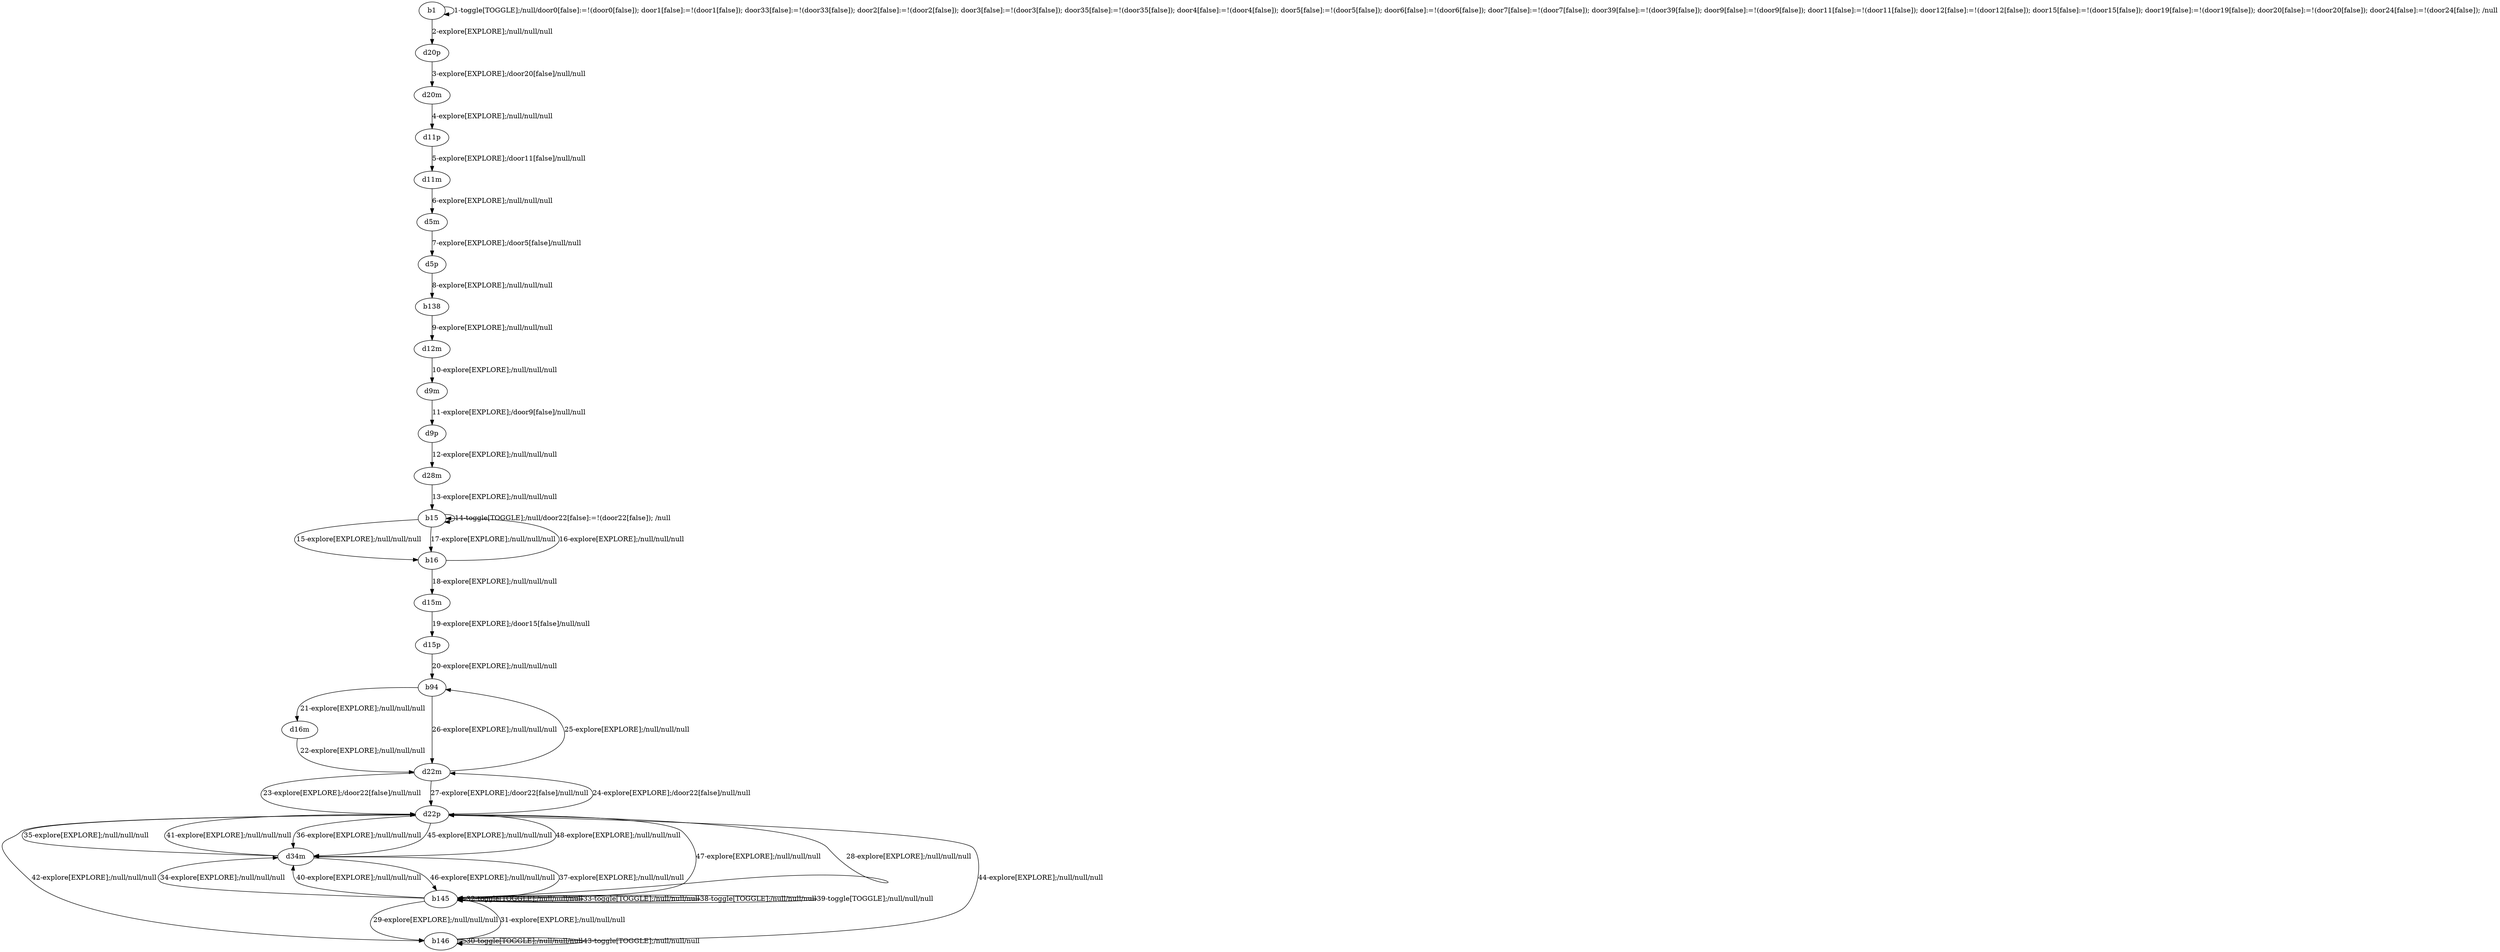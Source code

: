 # Total number of goals covered by this test: 1
# d22p --> d22m

digraph g {
"b1" -> "b1" [label = "1-toggle[TOGGLE];/null/door0[false]:=!(door0[false]); door1[false]:=!(door1[false]); door33[false]:=!(door33[false]); door2[false]:=!(door2[false]); door3[false]:=!(door3[false]); door35[false]:=!(door35[false]); door4[false]:=!(door4[false]); door5[false]:=!(door5[false]); door6[false]:=!(door6[false]); door7[false]:=!(door7[false]); door39[false]:=!(door39[false]); door9[false]:=!(door9[false]); door11[false]:=!(door11[false]); door12[false]:=!(door12[false]); door15[false]:=!(door15[false]); door19[false]:=!(door19[false]); door20[false]:=!(door20[false]); door24[false]:=!(door24[false]); /null"];
"b1" -> "d20p" [label = "2-explore[EXPLORE];/null/null/null"];
"d20p" -> "d20m" [label = "3-explore[EXPLORE];/door20[false]/null/null"];
"d20m" -> "d11p" [label = "4-explore[EXPLORE];/null/null/null"];
"d11p" -> "d11m" [label = "5-explore[EXPLORE];/door11[false]/null/null"];
"d11m" -> "d5m" [label = "6-explore[EXPLORE];/null/null/null"];
"d5m" -> "d5p" [label = "7-explore[EXPLORE];/door5[false]/null/null"];
"d5p" -> "b138" [label = "8-explore[EXPLORE];/null/null/null"];
"b138" -> "d12m" [label = "9-explore[EXPLORE];/null/null/null"];
"d12m" -> "d9m" [label = "10-explore[EXPLORE];/null/null/null"];
"d9m" -> "d9p" [label = "11-explore[EXPLORE];/door9[false]/null/null"];
"d9p" -> "d28m" [label = "12-explore[EXPLORE];/null/null/null"];
"d28m" -> "b15" [label = "13-explore[EXPLORE];/null/null/null"];
"b15" -> "b15" [label = "14-toggle[TOGGLE];/null/door22[false]:=!(door22[false]); /null"];
"b15" -> "b16" [label = "15-explore[EXPLORE];/null/null/null"];
"b16" -> "b15" [label = "16-explore[EXPLORE];/null/null/null"];
"b15" -> "b16" [label = "17-explore[EXPLORE];/null/null/null"];
"b16" -> "d15m" [label = "18-explore[EXPLORE];/null/null/null"];
"d15m" -> "d15p" [label = "19-explore[EXPLORE];/door15[false]/null/null"];
"d15p" -> "b94" [label = "20-explore[EXPLORE];/null/null/null"];
"b94" -> "d16m" [label = "21-explore[EXPLORE];/null/null/null"];
"d16m" -> "d22m" [label = "22-explore[EXPLORE];/null/null/null"];
"d22m" -> "d22p" [label = "23-explore[EXPLORE];/door22[false]/null/null"];
"d22p" -> "d22m" [label = "24-explore[EXPLORE];/door22[false]/null/null"];
"d22m" -> "b94" [label = "25-explore[EXPLORE];/null/null/null"];
"b94" -> "d22m" [label = "26-explore[EXPLORE];/null/null/null"];
"d22m" -> "d22p" [label = "27-explore[EXPLORE];/door22[false]/null/null"];
"d22p" -> "b145" [label = "28-explore[EXPLORE];/null/null/null"];
"b145" -> "b146" [label = "29-explore[EXPLORE];/null/null/null"];
"b146" -> "b146" [label = "30-toggle[TOGGLE];/null/null/null"];
"b146" -> "b145" [label = "31-explore[EXPLORE];/null/null/null"];
"b145" -> "b145" [label = "32-toggle[TOGGLE];/null/null/null"];
"b145" -> "b145" [label = "33-toggle[TOGGLE];/null/null/null"];
"b145" -> "d34m" [label = "34-explore[EXPLORE];/null/null/null"];
"d34m" -> "d22p" [label = "35-explore[EXPLORE];/null/null/null"];
"d22p" -> "d34m" [label = "36-explore[EXPLORE];/null/null/null"];
"d34m" -> "b145" [label = "37-explore[EXPLORE];/null/null/null"];
"b145" -> "b145" [label = "38-toggle[TOGGLE];/null/null/null"];
"b145" -> "b145" [label = "39-toggle[TOGGLE];/null/null/null"];
"b145" -> "d34m" [label = "40-explore[EXPLORE];/null/null/null"];
"d34m" -> "d22p" [label = "41-explore[EXPLORE];/null/null/null"];
"d22p" -> "b146" [label = "42-explore[EXPLORE];/null/null/null"];
"b146" -> "b146" [label = "43-toggle[TOGGLE];/null/null/null"];
"b146" -> "d22p" [label = "44-explore[EXPLORE];/null/null/null"];
"d22p" -> "d34m" [label = "45-explore[EXPLORE];/null/null/null"];
"d34m" -> "b145" [label = "46-explore[EXPLORE];/null/null/null"];
"b145" -> "d22p" [label = "47-explore[EXPLORE];/null/null/null"];
"d22p" -> "d34m" [label = "48-explore[EXPLORE];/null/null/null"];
}